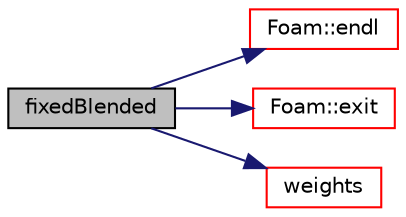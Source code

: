 digraph "fixedBlended"
{
  bgcolor="transparent";
  edge [fontname="Helvetica",fontsize="10",labelfontname="Helvetica",labelfontsize="10"];
  node [fontname="Helvetica",fontsize="10",shape=record];
  rankdir="LR";
  Node51 [label="fixedBlended",height=0.2,width=0.4,color="black", fillcolor="grey75", style="filled", fontcolor="black"];
  Node51 -> Node52 [color="midnightblue",fontsize="10",style="solid",fontname="Helvetica"];
  Node52 [label="Foam::endl",height=0.2,width=0.4,color="red",URL="$a21851.html#a2db8fe02a0d3909e9351bb4275b23ce4",tooltip="Add newline and flush stream. "];
  Node51 -> Node54 [color="midnightblue",fontsize="10",style="solid",fontname="Helvetica"];
  Node54 [label="Foam::exit",height=0.2,width=0.4,color="red",URL="$a21851.html#a06ca7250d8e89caf05243ec094843642"];
  Node51 -> Node101 [color="midnightblue",fontsize="10",style="solid",fontname="Helvetica"];
  Node101 [label="weights",height=0.2,width=0.4,color="red",URL="$a24005.html#a3850190d622c7d30ee9b7357d248d2b4",tooltip="Return the interpolation weighting factors. "];
}
